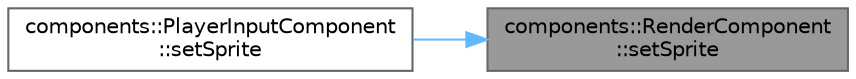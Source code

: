 digraph "components::RenderComponent::setSprite"
{
 // LATEX_PDF_SIZE
  bgcolor="transparent";
  edge [fontname=Helvetica,fontsize=10,labelfontname=Helvetica,labelfontsize=10];
  node [fontname=Helvetica,fontsize=10,shape=box,height=0.2,width=0.4];
  rankdir="RL";
  Node1 [id="Node000001",label="components::RenderComponent\l::setSprite",height=0.2,width=0.4,color="gray40", fillcolor="grey60", style="filled", fontcolor="black",tooltip="Updates the sprite for rendering."];
  Node1 -> Node2 [id="edge1_Node000001_Node000002",dir="back",color="steelblue1",style="solid",tooltip=" "];
  Node2 [id="Node000002",label="components::PlayerInputComponent\l::setSprite",height=0.2,width=0.4,color="grey40", fillcolor="white", style="filled",URL="$classcomponents_1_1_player_input_component.html#afa1db884405fef887ad8228bf3d630f1",tooltip="Updates the sprite based on the current direction."];
}
